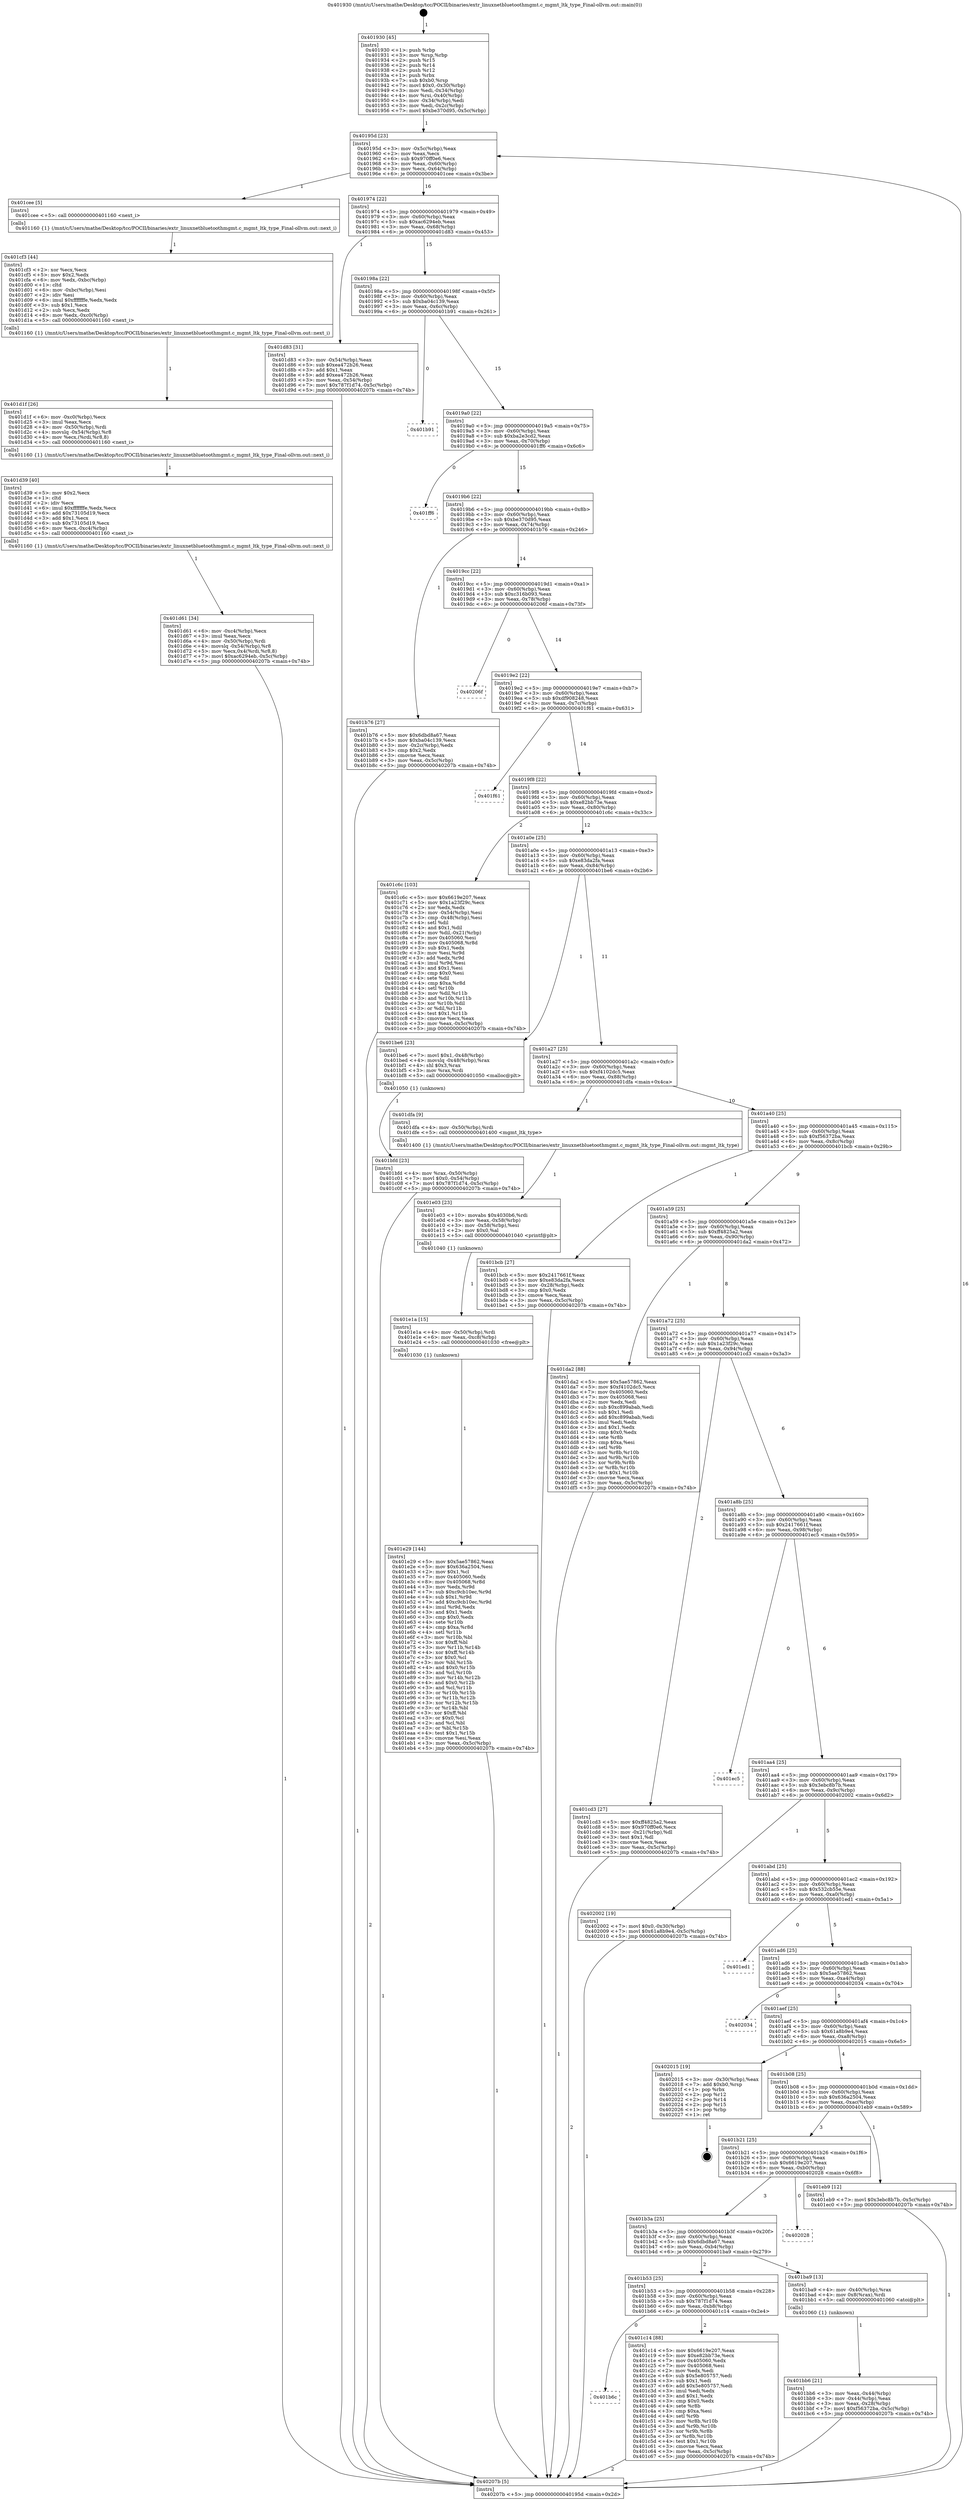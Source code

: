digraph "0x401930" {
  label = "0x401930 (/mnt/c/Users/mathe/Desktop/tcc/POCII/binaries/extr_linuxnetbluetoothmgmt.c_mgmt_ltk_type_Final-ollvm.out::main(0))"
  labelloc = "t"
  node[shape=record]

  Entry [label="",width=0.3,height=0.3,shape=circle,fillcolor=black,style=filled]
  "0x40195d" [label="{
     0x40195d [23]\l
     | [instrs]\l
     &nbsp;&nbsp;0x40195d \<+3\>: mov -0x5c(%rbp),%eax\l
     &nbsp;&nbsp;0x401960 \<+2\>: mov %eax,%ecx\l
     &nbsp;&nbsp;0x401962 \<+6\>: sub $0x970ff0e6,%ecx\l
     &nbsp;&nbsp;0x401968 \<+3\>: mov %eax,-0x60(%rbp)\l
     &nbsp;&nbsp;0x40196b \<+3\>: mov %ecx,-0x64(%rbp)\l
     &nbsp;&nbsp;0x40196e \<+6\>: je 0000000000401cee \<main+0x3be\>\l
  }"]
  "0x401cee" [label="{
     0x401cee [5]\l
     | [instrs]\l
     &nbsp;&nbsp;0x401cee \<+5\>: call 0000000000401160 \<next_i\>\l
     | [calls]\l
     &nbsp;&nbsp;0x401160 \{1\} (/mnt/c/Users/mathe/Desktop/tcc/POCII/binaries/extr_linuxnetbluetoothmgmt.c_mgmt_ltk_type_Final-ollvm.out::next_i)\l
  }"]
  "0x401974" [label="{
     0x401974 [22]\l
     | [instrs]\l
     &nbsp;&nbsp;0x401974 \<+5\>: jmp 0000000000401979 \<main+0x49\>\l
     &nbsp;&nbsp;0x401979 \<+3\>: mov -0x60(%rbp),%eax\l
     &nbsp;&nbsp;0x40197c \<+5\>: sub $0xac6294eb,%eax\l
     &nbsp;&nbsp;0x401981 \<+3\>: mov %eax,-0x68(%rbp)\l
     &nbsp;&nbsp;0x401984 \<+6\>: je 0000000000401d83 \<main+0x453\>\l
  }"]
  Exit [label="",width=0.3,height=0.3,shape=circle,fillcolor=black,style=filled,peripheries=2]
  "0x401d83" [label="{
     0x401d83 [31]\l
     | [instrs]\l
     &nbsp;&nbsp;0x401d83 \<+3\>: mov -0x54(%rbp),%eax\l
     &nbsp;&nbsp;0x401d86 \<+5\>: sub $0xea472b26,%eax\l
     &nbsp;&nbsp;0x401d8b \<+3\>: add $0x1,%eax\l
     &nbsp;&nbsp;0x401d8e \<+5\>: add $0xea472b26,%eax\l
     &nbsp;&nbsp;0x401d93 \<+3\>: mov %eax,-0x54(%rbp)\l
     &nbsp;&nbsp;0x401d96 \<+7\>: movl $0x787f1d74,-0x5c(%rbp)\l
     &nbsp;&nbsp;0x401d9d \<+5\>: jmp 000000000040207b \<main+0x74b\>\l
  }"]
  "0x40198a" [label="{
     0x40198a [22]\l
     | [instrs]\l
     &nbsp;&nbsp;0x40198a \<+5\>: jmp 000000000040198f \<main+0x5f\>\l
     &nbsp;&nbsp;0x40198f \<+3\>: mov -0x60(%rbp),%eax\l
     &nbsp;&nbsp;0x401992 \<+5\>: sub $0xba04c139,%eax\l
     &nbsp;&nbsp;0x401997 \<+3\>: mov %eax,-0x6c(%rbp)\l
     &nbsp;&nbsp;0x40199a \<+6\>: je 0000000000401b91 \<main+0x261\>\l
  }"]
  "0x401e29" [label="{
     0x401e29 [144]\l
     | [instrs]\l
     &nbsp;&nbsp;0x401e29 \<+5\>: mov $0x5ae57862,%eax\l
     &nbsp;&nbsp;0x401e2e \<+5\>: mov $0x636a2504,%esi\l
     &nbsp;&nbsp;0x401e33 \<+2\>: mov $0x1,%cl\l
     &nbsp;&nbsp;0x401e35 \<+7\>: mov 0x405060,%edx\l
     &nbsp;&nbsp;0x401e3c \<+8\>: mov 0x405068,%r8d\l
     &nbsp;&nbsp;0x401e44 \<+3\>: mov %edx,%r9d\l
     &nbsp;&nbsp;0x401e47 \<+7\>: sub $0xc9cb10ec,%r9d\l
     &nbsp;&nbsp;0x401e4e \<+4\>: sub $0x1,%r9d\l
     &nbsp;&nbsp;0x401e52 \<+7\>: add $0xc9cb10ec,%r9d\l
     &nbsp;&nbsp;0x401e59 \<+4\>: imul %r9d,%edx\l
     &nbsp;&nbsp;0x401e5d \<+3\>: and $0x1,%edx\l
     &nbsp;&nbsp;0x401e60 \<+3\>: cmp $0x0,%edx\l
     &nbsp;&nbsp;0x401e63 \<+4\>: sete %r10b\l
     &nbsp;&nbsp;0x401e67 \<+4\>: cmp $0xa,%r8d\l
     &nbsp;&nbsp;0x401e6b \<+4\>: setl %r11b\l
     &nbsp;&nbsp;0x401e6f \<+3\>: mov %r10b,%bl\l
     &nbsp;&nbsp;0x401e72 \<+3\>: xor $0xff,%bl\l
     &nbsp;&nbsp;0x401e75 \<+3\>: mov %r11b,%r14b\l
     &nbsp;&nbsp;0x401e78 \<+4\>: xor $0xff,%r14b\l
     &nbsp;&nbsp;0x401e7c \<+3\>: xor $0x0,%cl\l
     &nbsp;&nbsp;0x401e7f \<+3\>: mov %bl,%r15b\l
     &nbsp;&nbsp;0x401e82 \<+4\>: and $0x0,%r15b\l
     &nbsp;&nbsp;0x401e86 \<+3\>: and %cl,%r10b\l
     &nbsp;&nbsp;0x401e89 \<+3\>: mov %r14b,%r12b\l
     &nbsp;&nbsp;0x401e8c \<+4\>: and $0x0,%r12b\l
     &nbsp;&nbsp;0x401e90 \<+3\>: and %cl,%r11b\l
     &nbsp;&nbsp;0x401e93 \<+3\>: or %r10b,%r15b\l
     &nbsp;&nbsp;0x401e96 \<+3\>: or %r11b,%r12b\l
     &nbsp;&nbsp;0x401e99 \<+3\>: xor %r12b,%r15b\l
     &nbsp;&nbsp;0x401e9c \<+3\>: or %r14b,%bl\l
     &nbsp;&nbsp;0x401e9f \<+3\>: xor $0xff,%bl\l
     &nbsp;&nbsp;0x401ea2 \<+3\>: or $0x0,%cl\l
     &nbsp;&nbsp;0x401ea5 \<+2\>: and %cl,%bl\l
     &nbsp;&nbsp;0x401ea7 \<+3\>: or %bl,%r15b\l
     &nbsp;&nbsp;0x401eaa \<+4\>: test $0x1,%r15b\l
     &nbsp;&nbsp;0x401eae \<+3\>: cmovne %esi,%eax\l
     &nbsp;&nbsp;0x401eb1 \<+3\>: mov %eax,-0x5c(%rbp)\l
     &nbsp;&nbsp;0x401eb4 \<+5\>: jmp 000000000040207b \<main+0x74b\>\l
  }"]
  "0x401b91" [label="{
     0x401b91\l
  }", style=dashed]
  "0x4019a0" [label="{
     0x4019a0 [22]\l
     | [instrs]\l
     &nbsp;&nbsp;0x4019a0 \<+5\>: jmp 00000000004019a5 \<main+0x75\>\l
     &nbsp;&nbsp;0x4019a5 \<+3\>: mov -0x60(%rbp),%eax\l
     &nbsp;&nbsp;0x4019a8 \<+5\>: sub $0xba2e3cd2,%eax\l
     &nbsp;&nbsp;0x4019ad \<+3\>: mov %eax,-0x70(%rbp)\l
     &nbsp;&nbsp;0x4019b0 \<+6\>: je 0000000000401ff6 \<main+0x6c6\>\l
  }"]
  "0x401e1a" [label="{
     0x401e1a [15]\l
     | [instrs]\l
     &nbsp;&nbsp;0x401e1a \<+4\>: mov -0x50(%rbp),%rdi\l
     &nbsp;&nbsp;0x401e1e \<+6\>: mov %eax,-0xc8(%rbp)\l
     &nbsp;&nbsp;0x401e24 \<+5\>: call 0000000000401030 \<free@plt\>\l
     | [calls]\l
     &nbsp;&nbsp;0x401030 \{1\} (unknown)\l
  }"]
  "0x401ff6" [label="{
     0x401ff6\l
  }", style=dashed]
  "0x4019b6" [label="{
     0x4019b6 [22]\l
     | [instrs]\l
     &nbsp;&nbsp;0x4019b6 \<+5\>: jmp 00000000004019bb \<main+0x8b\>\l
     &nbsp;&nbsp;0x4019bb \<+3\>: mov -0x60(%rbp),%eax\l
     &nbsp;&nbsp;0x4019be \<+5\>: sub $0xbe370d95,%eax\l
     &nbsp;&nbsp;0x4019c3 \<+3\>: mov %eax,-0x74(%rbp)\l
     &nbsp;&nbsp;0x4019c6 \<+6\>: je 0000000000401b76 \<main+0x246\>\l
  }"]
  "0x401e03" [label="{
     0x401e03 [23]\l
     | [instrs]\l
     &nbsp;&nbsp;0x401e03 \<+10\>: movabs $0x4030b6,%rdi\l
     &nbsp;&nbsp;0x401e0d \<+3\>: mov %eax,-0x58(%rbp)\l
     &nbsp;&nbsp;0x401e10 \<+3\>: mov -0x58(%rbp),%esi\l
     &nbsp;&nbsp;0x401e13 \<+2\>: mov $0x0,%al\l
     &nbsp;&nbsp;0x401e15 \<+5\>: call 0000000000401040 \<printf@plt\>\l
     | [calls]\l
     &nbsp;&nbsp;0x401040 \{1\} (unknown)\l
  }"]
  "0x401b76" [label="{
     0x401b76 [27]\l
     | [instrs]\l
     &nbsp;&nbsp;0x401b76 \<+5\>: mov $0x6dbd8a67,%eax\l
     &nbsp;&nbsp;0x401b7b \<+5\>: mov $0xba04c139,%ecx\l
     &nbsp;&nbsp;0x401b80 \<+3\>: mov -0x2c(%rbp),%edx\l
     &nbsp;&nbsp;0x401b83 \<+3\>: cmp $0x2,%edx\l
     &nbsp;&nbsp;0x401b86 \<+3\>: cmovne %ecx,%eax\l
     &nbsp;&nbsp;0x401b89 \<+3\>: mov %eax,-0x5c(%rbp)\l
     &nbsp;&nbsp;0x401b8c \<+5\>: jmp 000000000040207b \<main+0x74b\>\l
  }"]
  "0x4019cc" [label="{
     0x4019cc [22]\l
     | [instrs]\l
     &nbsp;&nbsp;0x4019cc \<+5\>: jmp 00000000004019d1 \<main+0xa1\>\l
     &nbsp;&nbsp;0x4019d1 \<+3\>: mov -0x60(%rbp),%eax\l
     &nbsp;&nbsp;0x4019d4 \<+5\>: sub $0xc316b093,%eax\l
     &nbsp;&nbsp;0x4019d9 \<+3\>: mov %eax,-0x78(%rbp)\l
     &nbsp;&nbsp;0x4019dc \<+6\>: je 000000000040206f \<main+0x73f\>\l
  }"]
  "0x40207b" [label="{
     0x40207b [5]\l
     | [instrs]\l
     &nbsp;&nbsp;0x40207b \<+5\>: jmp 000000000040195d \<main+0x2d\>\l
  }"]
  "0x401930" [label="{
     0x401930 [45]\l
     | [instrs]\l
     &nbsp;&nbsp;0x401930 \<+1\>: push %rbp\l
     &nbsp;&nbsp;0x401931 \<+3\>: mov %rsp,%rbp\l
     &nbsp;&nbsp;0x401934 \<+2\>: push %r15\l
     &nbsp;&nbsp;0x401936 \<+2\>: push %r14\l
     &nbsp;&nbsp;0x401938 \<+2\>: push %r12\l
     &nbsp;&nbsp;0x40193a \<+1\>: push %rbx\l
     &nbsp;&nbsp;0x40193b \<+7\>: sub $0xb0,%rsp\l
     &nbsp;&nbsp;0x401942 \<+7\>: movl $0x0,-0x30(%rbp)\l
     &nbsp;&nbsp;0x401949 \<+3\>: mov %edi,-0x34(%rbp)\l
     &nbsp;&nbsp;0x40194c \<+4\>: mov %rsi,-0x40(%rbp)\l
     &nbsp;&nbsp;0x401950 \<+3\>: mov -0x34(%rbp),%edi\l
     &nbsp;&nbsp;0x401953 \<+3\>: mov %edi,-0x2c(%rbp)\l
     &nbsp;&nbsp;0x401956 \<+7\>: movl $0xbe370d95,-0x5c(%rbp)\l
  }"]
  "0x401d61" [label="{
     0x401d61 [34]\l
     | [instrs]\l
     &nbsp;&nbsp;0x401d61 \<+6\>: mov -0xc4(%rbp),%ecx\l
     &nbsp;&nbsp;0x401d67 \<+3\>: imul %eax,%ecx\l
     &nbsp;&nbsp;0x401d6a \<+4\>: mov -0x50(%rbp),%rdi\l
     &nbsp;&nbsp;0x401d6e \<+4\>: movslq -0x54(%rbp),%r8\l
     &nbsp;&nbsp;0x401d72 \<+5\>: mov %ecx,0x4(%rdi,%r8,8)\l
     &nbsp;&nbsp;0x401d77 \<+7\>: movl $0xac6294eb,-0x5c(%rbp)\l
     &nbsp;&nbsp;0x401d7e \<+5\>: jmp 000000000040207b \<main+0x74b\>\l
  }"]
  "0x40206f" [label="{
     0x40206f\l
  }", style=dashed]
  "0x4019e2" [label="{
     0x4019e2 [22]\l
     | [instrs]\l
     &nbsp;&nbsp;0x4019e2 \<+5\>: jmp 00000000004019e7 \<main+0xb7\>\l
     &nbsp;&nbsp;0x4019e7 \<+3\>: mov -0x60(%rbp),%eax\l
     &nbsp;&nbsp;0x4019ea \<+5\>: sub $0xdf908248,%eax\l
     &nbsp;&nbsp;0x4019ef \<+3\>: mov %eax,-0x7c(%rbp)\l
     &nbsp;&nbsp;0x4019f2 \<+6\>: je 0000000000401f61 \<main+0x631\>\l
  }"]
  "0x401d39" [label="{
     0x401d39 [40]\l
     | [instrs]\l
     &nbsp;&nbsp;0x401d39 \<+5\>: mov $0x2,%ecx\l
     &nbsp;&nbsp;0x401d3e \<+1\>: cltd\l
     &nbsp;&nbsp;0x401d3f \<+2\>: idiv %ecx\l
     &nbsp;&nbsp;0x401d41 \<+6\>: imul $0xfffffffe,%edx,%ecx\l
     &nbsp;&nbsp;0x401d47 \<+6\>: add $0x73105d19,%ecx\l
     &nbsp;&nbsp;0x401d4d \<+3\>: add $0x1,%ecx\l
     &nbsp;&nbsp;0x401d50 \<+6\>: sub $0x73105d19,%ecx\l
     &nbsp;&nbsp;0x401d56 \<+6\>: mov %ecx,-0xc4(%rbp)\l
     &nbsp;&nbsp;0x401d5c \<+5\>: call 0000000000401160 \<next_i\>\l
     | [calls]\l
     &nbsp;&nbsp;0x401160 \{1\} (/mnt/c/Users/mathe/Desktop/tcc/POCII/binaries/extr_linuxnetbluetoothmgmt.c_mgmt_ltk_type_Final-ollvm.out::next_i)\l
  }"]
  "0x401f61" [label="{
     0x401f61\l
  }", style=dashed]
  "0x4019f8" [label="{
     0x4019f8 [22]\l
     | [instrs]\l
     &nbsp;&nbsp;0x4019f8 \<+5\>: jmp 00000000004019fd \<main+0xcd\>\l
     &nbsp;&nbsp;0x4019fd \<+3\>: mov -0x60(%rbp),%eax\l
     &nbsp;&nbsp;0x401a00 \<+5\>: sub $0xe82bb73e,%eax\l
     &nbsp;&nbsp;0x401a05 \<+3\>: mov %eax,-0x80(%rbp)\l
     &nbsp;&nbsp;0x401a08 \<+6\>: je 0000000000401c6c \<main+0x33c\>\l
  }"]
  "0x401d1f" [label="{
     0x401d1f [26]\l
     | [instrs]\l
     &nbsp;&nbsp;0x401d1f \<+6\>: mov -0xc0(%rbp),%ecx\l
     &nbsp;&nbsp;0x401d25 \<+3\>: imul %eax,%ecx\l
     &nbsp;&nbsp;0x401d28 \<+4\>: mov -0x50(%rbp),%rdi\l
     &nbsp;&nbsp;0x401d2c \<+4\>: movslq -0x54(%rbp),%r8\l
     &nbsp;&nbsp;0x401d30 \<+4\>: mov %ecx,(%rdi,%r8,8)\l
     &nbsp;&nbsp;0x401d34 \<+5\>: call 0000000000401160 \<next_i\>\l
     | [calls]\l
     &nbsp;&nbsp;0x401160 \{1\} (/mnt/c/Users/mathe/Desktop/tcc/POCII/binaries/extr_linuxnetbluetoothmgmt.c_mgmt_ltk_type_Final-ollvm.out::next_i)\l
  }"]
  "0x401c6c" [label="{
     0x401c6c [103]\l
     | [instrs]\l
     &nbsp;&nbsp;0x401c6c \<+5\>: mov $0x6619e207,%eax\l
     &nbsp;&nbsp;0x401c71 \<+5\>: mov $0x1a23f29c,%ecx\l
     &nbsp;&nbsp;0x401c76 \<+2\>: xor %edx,%edx\l
     &nbsp;&nbsp;0x401c78 \<+3\>: mov -0x54(%rbp),%esi\l
     &nbsp;&nbsp;0x401c7b \<+3\>: cmp -0x48(%rbp),%esi\l
     &nbsp;&nbsp;0x401c7e \<+4\>: setl %dil\l
     &nbsp;&nbsp;0x401c82 \<+4\>: and $0x1,%dil\l
     &nbsp;&nbsp;0x401c86 \<+4\>: mov %dil,-0x21(%rbp)\l
     &nbsp;&nbsp;0x401c8a \<+7\>: mov 0x405060,%esi\l
     &nbsp;&nbsp;0x401c91 \<+8\>: mov 0x405068,%r8d\l
     &nbsp;&nbsp;0x401c99 \<+3\>: sub $0x1,%edx\l
     &nbsp;&nbsp;0x401c9c \<+3\>: mov %esi,%r9d\l
     &nbsp;&nbsp;0x401c9f \<+3\>: add %edx,%r9d\l
     &nbsp;&nbsp;0x401ca2 \<+4\>: imul %r9d,%esi\l
     &nbsp;&nbsp;0x401ca6 \<+3\>: and $0x1,%esi\l
     &nbsp;&nbsp;0x401ca9 \<+3\>: cmp $0x0,%esi\l
     &nbsp;&nbsp;0x401cac \<+4\>: sete %dil\l
     &nbsp;&nbsp;0x401cb0 \<+4\>: cmp $0xa,%r8d\l
     &nbsp;&nbsp;0x401cb4 \<+4\>: setl %r10b\l
     &nbsp;&nbsp;0x401cb8 \<+3\>: mov %dil,%r11b\l
     &nbsp;&nbsp;0x401cbb \<+3\>: and %r10b,%r11b\l
     &nbsp;&nbsp;0x401cbe \<+3\>: xor %r10b,%dil\l
     &nbsp;&nbsp;0x401cc1 \<+3\>: or %dil,%r11b\l
     &nbsp;&nbsp;0x401cc4 \<+4\>: test $0x1,%r11b\l
     &nbsp;&nbsp;0x401cc8 \<+3\>: cmovne %ecx,%eax\l
     &nbsp;&nbsp;0x401ccb \<+3\>: mov %eax,-0x5c(%rbp)\l
     &nbsp;&nbsp;0x401cce \<+5\>: jmp 000000000040207b \<main+0x74b\>\l
  }"]
  "0x401a0e" [label="{
     0x401a0e [25]\l
     | [instrs]\l
     &nbsp;&nbsp;0x401a0e \<+5\>: jmp 0000000000401a13 \<main+0xe3\>\l
     &nbsp;&nbsp;0x401a13 \<+3\>: mov -0x60(%rbp),%eax\l
     &nbsp;&nbsp;0x401a16 \<+5\>: sub $0xe83da2fa,%eax\l
     &nbsp;&nbsp;0x401a1b \<+6\>: mov %eax,-0x84(%rbp)\l
     &nbsp;&nbsp;0x401a21 \<+6\>: je 0000000000401be6 \<main+0x2b6\>\l
  }"]
  "0x401cf3" [label="{
     0x401cf3 [44]\l
     | [instrs]\l
     &nbsp;&nbsp;0x401cf3 \<+2\>: xor %ecx,%ecx\l
     &nbsp;&nbsp;0x401cf5 \<+5\>: mov $0x2,%edx\l
     &nbsp;&nbsp;0x401cfa \<+6\>: mov %edx,-0xbc(%rbp)\l
     &nbsp;&nbsp;0x401d00 \<+1\>: cltd\l
     &nbsp;&nbsp;0x401d01 \<+6\>: mov -0xbc(%rbp),%esi\l
     &nbsp;&nbsp;0x401d07 \<+2\>: idiv %esi\l
     &nbsp;&nbsp;0x401d09 \<+6\>: imul $0xfffffffe,%edx,%edx\l
     &nbsp;&nbsp;0x401d0f \<+3\>: sub $0x1,%ecx\l
     &nbsp;&nbsp;0x401d12 \<+2\>: sub %ecx,%edx\l
     &nbsp;&nbsp;0x401d14 \<+6\>: mov %edx,-0xc0(%rbp)\l
     &nbsp;&nbsp;0x401d1a \<+5\>: call 0000000000401160 \<next_i\>\l
     | [calls]\l
     &nbsp;&nbsp;0x401160 \{1\} (/mnt/c/Users/mathe/Desktop/tcc/POCII/binaries/extr_linuxnetbluetoothmgmt.c_mgmt_ltk_type_Final-ollvm.out::next_i)\l
  }"]
  "0x401be6" [label="{
     0x401be6 [23]\l
     | [instrs]\l
     &nbsp;&nbsp;0x401be6 \<+7\>: movl $0x1,-0x48(%rbp)\l
     &nbsp;&nbsp;0x401bed \<+4\>: movslq -0x48(%rbp),%rax\l
     &nbsp;&nbsp;0x401bf1 \<+4\>: shl $0x3,%rax\l
     &nbsp;&nbsp;0x401bf5 \<+3\>: mov %rax,%rdi\l
     &nbsp;&nbsp;0x401bf8 \<+5\>: call 0000000000401050 \<malloc@plt\>\l
     | [calls]\l
     &nbsp;&nbsp;0x401050 \{1\} (unknown)\l
  }"]
  "0x401a27" [label="{
     0x401a27 [25]\l
     | [instrs]\l
     &nbsp;&nbsp;0x401a27 \<+5\>: jmp 0000000000401a2c \<main+0xfc\>\l
     &nbsp;&nbsp;0x401a2c \<+3\>: mov -0x60(%rbp),%eax\l
     &nbsp;&nbsp;0x401a2f \<+5\>: sub $0xf4102dc5,%eax\l
     &nbsp;&nbsp;0x401a34 \<+6\>: mov %eax,-0x88(%rbp)\l
     &nbsp;&nbsp;0x401a3a \<+6\>: je 0000000000401dfa \<main+0x4ca\>\l
  }"]
  "0x401b6c" [label="{
     0x401b6c\l
  }", style=dashed]
  "0x401dfa" [label="{
     0x401dfa [9]\l
     | [instrs]\l
     &nbsp;&nbsp;0x401dfa \<+4\>: mov -0x50(%rbp),%rdi\l
     &nbsp;&nbsp;0x401dfe \<+5\>: call 0000000000401400 \<mgmt_ltk_type\>\l
     | [calls]\l
     &nbsp;&nbsp;0x401400 \{1\} (/mnt/c/Users/mathe/Desktop/tcc/POCII/binaries/extr_linuxnetbluetoothmgmt.c_mgmt_ltk_type_Final-ollvm.out::mgmt_ltk_type)\l
  }"]
  "0x401a40" [label="{
     0x401a40 [25]\l
     | [instrs]\l
     &nbsp;&nbsp;0x401a40 \<+5\>: jmp 0000000000401a45 \<main+0x115\>\l
     &nbsp;&nbsp;0x401a45 \<+3\>: mov -0x60(%rbp),%eax\l
     &nbsp;&nbsp;0x401a48 \<+5\>: sub $0xf56372ba,%eax\l
     &nbsp;&nbsp;0x401a4d \<+6\>: mov %eax,-0x8c(%rbp)\l
     &nbsp;&nbsp;0x401a53 \<+6\>: je 0000000000401bcb \<main+0x29b\>\l
  }"]
  "0x401c14" [label="{
     0x401c14 [88]\l
     | [instrs]\l
     &nbsp;&nbsp;0x401c14 \<+5\>: mov $0x6619e207,%eax\l
     &nbsp;&nbsp;0x401c19 \<+5\>: mov $0xe82bb73e,%ecx\l
     &nbsp;&nbsp;0x401c1e \<+7\>: mov 0x405060,%edx\l
     &nbsp;&nbsp;0x401c25 \<+7\>: mov 0x405068,%esi\l
     &nbsp;&nbsp;0x401c2c \<+2\>: mov %edx,%edi\l
     &nbsp;&nbsp;0x401c2e \<+6\>: sub $0x5e805757,%edi\l
     &nbsp;&nbsp;0x401c34 \<+3\>: sub $0x1,%edi\l
     &nbsp;&nbsp;0x401c37 \<+6\>: add $0x5e805757,%edi\l
     &nbsp;&nbsp;0x401c3d \<+3\>: imul %edi,%edx\l
     &nbsp;&nbsp;0x401c40 \<+3\>: and $0x1,%edx\l
     &nbsp;&nbsp;0x401c43 \<+3\>: cmp $0x0,%edx\l
     &nbsp;&nbsp;0x401c46 \<+4\>: sete %r8b\l
     &nbsp;&nbsp;0x401c4a \<+3\>: cmp $0xa,%esi\l
     &nbsp;&nbsp;0x401c4d \<+4\>: setl %r9b\l
     &nbsp;&nbsp;0x401c51 \<+3\>: mov %r8b,%r10b\l
     &nbsp;&nbsp;0x401c54 \<+3\>: and %r9b,%r10b\l
     &nbsp;&nbsp;0x401c57 \<+3\>: xor %r9b,%r8b\l
     &nbsp;&nbsp;0x401c5a \<+3\>: or %r8b,%r10b\l
     &nbsp;&nbsp;0x401c5d \<+4\>: test $0x1,%r10b\l
     &nbsp;&nbsp;0x401c61 \<+3\>: cmovne %ecx,%eax\l
     &nbsp;&nbsp;0x401c64 \<+3\>: mov %eax,-0x5c(%rbp)\l
     &nbsp;&nbsp;0x401c67 \<+5\>: jmp 000000000040207b \<main+0x74b\>\l
  }"]
  "0x401bcb" [label="{
     0x401bcb [27]\l
     | [instrs]\l
     &nbsp;&nbsp;0x401bcb \<+5\>: mov $0x2417661f,%eax\l
     &nbsp;&nbsp;0x401bd0 \<+5\>: mov $0xe83da2fa,%ecx\l
     &nbsp;&nbsp;0x401bd5 \<+3\>: mov -0x28(%rbp),%edx\l
     &nbsp;&nbsp;0x401bd8 \<+3\>: cmp $0x0,%edx\l
     &nbsp;&nbsp;0x401bdb \<+3\>: cmove %ecx,%eax\l
     &nbsp;&nbsp;0x401bde \<+3\>: mov %eax,-0x5c(%rbp)\l
     &nbsp;&nbsp;0x401be1 \<+5\>: jmp 000000000040207b \<main+0x74b\>\l
  }"]
  "0x401a59" [label="{
     0x401a59 [25]\l
     | [instrs]\l
     &nbsp;&nbsp;0x401a59 \<+5\>: jmp 0000000000401a5e \<main+0x12e\>\l
     &nbsp;&nbsp;0x401a5e \<+3\>: mov -0x60(%rbp),%eax\l
     &nbsp;&nbsp;0x401a61 \<+5\>: sub $0xff4825a2,%eax\l
     &nbsp;&nbsp;0x401a66 \<+6\>: mov %eax,-0x90(%rbp)\l
     &nbsp;&nbsp;0x401a6c \<+6\>: je 0000000000401da2 \<main+0x472\>\l
  }"]
  "0x401bfd" [label="{
     0x401bfd [23]\l
     | [instrs]\l
     &nbsp;&nbsp;0x401bfd \<+4\>: mov %rax,-0x50(%rbp)\l
     &nbsp;&nbsp;0x401c01 \<+7\>: movl $0x0,-0x54(%rbp)\l
     &nbsp;&nbsp;0x401c08 \<+7\>: movl $0x787f1d74,-0x5c(%rbp)\l
     &nbsp;&nbsp;0x401c0f \<+5\>: jmp 000000000040207b \<main+0x74b\>\l
  }"]
  "0x401da2" [label="{
     0x401da2 [88]\l
     | [instrs]\l
     &nbsp;&nbsp;0x401da2 \<+5\>: mov $0x5ae57862,%eax\l
     &nbsp;&nbsp;0x401da7 \<+5\>: mov $0xf4102dc5,%ecx\l
     &nbsp;&nbsp;0x401dac \<+7\>: mov 0x405060,%edx\l
     &nbsp;&nbsp;0x401db3 \<+7\>: mov 0x405068,%esi\l
     &nbsp;&nbsp;0x401dba \<+2\>: mov %edx,%edi\l
     &nbsp;&nbsp;0x401dbc \<+6\>: sub $0xc899abab,%edi\l
     &nbsp;&nbsp;0x401dc2 \<+3\>: sub $0x1,%edi\l
     &nbsp;&nbsp;0x401dc5 \<+6\>: add $0xc899abab,%edi\l
     &nbsp;&nbsp;0x401dcb \<+3\>: imul %edi,%edx\l
     &nbsp;&nbsp;0x401dce \<+3\>: and $0x1,%edx\l
     &nbsp;&nbsp;0x401dd1 \<+3\>: cmp $0x0,%edx\l
     &nbsp;&nbsp;0x401dd4 \<+4\>: sete %r8b\l
     &nbsp;&nbsp;0x401dd8 \<+3\>: cmp $0xa,%esi\l
     &nbsp;&nbsp;0x401ddb \<+4\>: setl %r9b\l
     &nbsp;&nbsp;0x401ddf \<+3\>: mov %r8b,%r10b\l
     &nbsp;&nbsp;0x401de2 \<+3\>: and %r9b,%r10b\l
     &nbsp;&nbsp;0x401de5 \<+3\>: xor %r9b,%r8b\l
     &nbsp;&nbsp;0x401de8 \<+3\>: or %r8b,%r10b\l
     &nbsp;&nbsp;0x401deb \<+4\>: test $0x1,%r10b\l
     &nbsp;&nbsp;0x401def \<+3\>: cmovne %ecx,%eax\l
     &nbsp;&nbsp;0x401df2 \<+3\>: mov %eax,-0x5c(%rbp)\l
     &nbsp;&nbsp;0x401df5 \<+5\>: jmp 000000000040207b \<main+0x74b\>\l
  }"]
  "0x401a72" [label="{
     0x401a72 [25]\l
     | [instrs]\l
     &nbsp;&nbsp;0x401a72 \<+5\>: jmp 0000000000401a77 \<main+0x147\>\l
     &nbsp;&nbsp;0x401a77 \<+3\>: mov -0x60(%rbp),%eax\l
     &nbsp;&nbsp;0x401a7a \<+5\>: sub $0x1a23f29c,%eax\l
     &nbsp;&nbsp;0x401a7f \<+6\>: mov %eax,-0x94(%rbp)\l
     &nbsp;&nbsp;0x401a85 \<+6\>: je 0000000000401cd3 \<main+0x3a3\>\l
  }"]
  "0x401bb6" [label="{
     0x401bb6 [21]\l
     | [instrs]\l
     &nbsp;&nbsp;0x401bb6 \<+3\>: mov %eax,-0x44(%rbp)\l
     &nbsp;&nbsp;0x401bb9 \<+3\>: mov -0x44(%rbp),%eax\l
     &nbsp;&nbsp;0x401bbc \<+3\>: mov %eax,-0x28(%rbp)\l
     &nbsp;&nbsp;0x401bbf \<+7\>: movl $0xf56372ba,-0x5c(%rbp)\l
     &nbsp;&nbsp;0x401bc6 \<+5\>: jmp 000000000040207b \<main+0x74b\>\l
  }"]
  "0x401cd3" [label="{
     0x401cd3 [27]\l
     | [instrs]\l
     &nbsp;&nbsp;0x401cd3 \<+5\>: mov $0xff4825a2,%eax\l
     &nbsp;&nbsp;0x401cd8 \<+5\>: mov $0x970ff0e6,%ecx\l
     &nbsp;&nbsp;0x401cdd \<+3\>: mov -0x21(%rbp),%dl\l
     &nbsp;&nbsp;0x401ce0 \<+3\>: test $0x1,%dl\l
     &nbsp;&nbsp;0x401ce3 \<+3\>: cmovne %ecx,%eax\l
     &nbsp;&nbsp;0x401ce6 \<+3\>: mov %eax,-0x5c(%rbp)\l
     &nbsp;&nbsp;0x401ce9 \<+5\>: jmp 000000000040207b \<main+0x74b\>\l
  }"]
  "0x401a8b" [label="{
     0x401a8b [25]\l
     | [instrs]\l
     &nbsp;&nbsp;0x401a8b \<+5\>: jmp 0000000000401a90 \<main+0x160\>\l
     &nbsp;&nbsp;0x401a90 \<+3\>: mov -0x60(%rbp),%eax\l
     &nbsp;&nbsp;0x401a93 \<+5\>: sub $0x2417661f,%eax\l
     &nbsp;&nbsp;0x401a98 \<+6\>: mov %eax,-0x98(%rbp)\l
     &nbsp;&nbsp;0x401a9e \<+6\>: je 0000000000401ec5 \<main+0x595\>\l
  }"]
  "0x401b53" [label="{
     0x401b53 [25]\l
     | [instrs]\l
     &nbsp;&nbsp;0x401b53 \<+5\>: jmp 0000000000401b58 \<main+0x228\>\l
     &nbsp;&nbsp;0x401b58 \<+3\>: mov -0x60(%rbp),%eax\l
     &nbsp;&nbsp;0x401b5b \<+5\>: sub $0x787f1d74,%eax\l
     &nbsp;&nbsp;0x401b60 \<+6\>: mov %eax,-0xb8(%rbp)\l
     &nbsp;&nbsp;0x401b66 \<+6\>: je 0000000000401c14 \<main+0x2e4\>\l
  }"]
  "0x401ec5" [label="{
     0x401ec5\l
  }", style=dashed]
  "0x401aa4" [label="{
     0x401aa4 [25]\l
     | [instrs]\l
     &nbsp;&nbsp;0x401aa4 \<+5\>: jmp 0000000000401aa9 \<main+0x179\>\l
     &nbsp;&nbsp;0x401aa9 \<+3\>: mov -0x60(%rbp),%eax\l
     &nbsp;&nbsp;0x401aac \<+5\>: sub $0x3ebc8b7b,%eax\l
     &nbsp;&nbsp;0x401ab1 \<+6\>: mov %eax,-0x9c(%rbp)\l
     &nbsp;&nbsp;0x401ab7 \<+6\>: je 0000000000402002 \<main+0x6d2\>\l
  }"]
  "0x401ba9" [label="{
     0x401ba9 [13]\l
     | [instrs]\l
     &nbsp;&nbsp;0x401ba9 \<+4\>: mov -0x40(%rbp),%rax\l
     &nbsp;&nbsp;0x401bad \<+4\>: mov 0x8(%rax),%rdi\l
     &nbsp;&nbsp;0x401bb1 \<+5\>: call 0000000000401060 \<atoi@plt\>\l
     | [calls]\l
     &nbsp;&nbsp;0x401060 \{1\} (unknown)\l
  }"]
  "0x402002" [label="{
     0x402002 [19]\l
     | [instrs]\l
     &nbsp;&nbsp;0x402002 \<+7\>: movl $0x0,-0x30(%rbp)\l
     &nbsp;&nbsp;0x402009 \<+7\>: movl $0x61a8b9e4,-0x5c(%rbp)\l
     &nbsp;&nbsp;0x402010 \<+5\>: jmp 000000000040207b \<main+0x74b\>\l
  }"]
  "0x401abd" [label="{
     0x401abd [25]\l
     | [instrs]\l
     &nbsp;&nbsp;0x401abd \<+5\>: jmp 0000000000401ac2 \<main+0x192\>\l
     &nbsp;&nbsp;0x401ac2 \<+3\>: mov -0x60(%rbp),%eax\l
     &nbsp;&nbsp;0x401ac5 \<+5\>: sub $0x532cb55e,%eax\l
     &nbsp;&nbsp;0x401aca \<+6\>: mov %eax,-0xa0(%rbp)\l
     &nbsp;&nbsp;0x401ad0 \<+6\>: je 0000000000401ed1 \<main+0x5a1\>\l
  }"]
  "0x401b3a" [label="{
     0x401b3a [25]\l
     | [instrs]\l
     &nbsp;&nbsp;0x401b3a \<+5\>: jmp 0000000000401b3f \<main+0x20f\>\l
     &nbsp;&nbsp;0x401b3f \<+3\>: mov -0x60(%rbp),%eax\l
     &nbsp;&nbsp;0x401b42 \<+5\>: sub $0x6dbd8a67,%eax\l
     &nbsp;&nbsp;0x401b47 \<+6\>: mov %eax,-0xb4(%rbp)\l
     &nbsp;&nbsp;0x401b4d \<+6\>: je 0000000000401ba9 \<main+0x279\>\l
  }"]
  "0x401ed1" [label="{
     0x401ed1\l
  }", style=dashed]
  "0x401ad6" [label="{
     0x401ad6 [25]\l
     | [instrs]\l
     &nbsp;&nbsp;0x401ad6 \<+5\>: jmp 0000000000401adb \<main+0x1ab\>\l
     &nbsp;&nbsp;0x401adb \<+3\>: mov -0x60(%rbp),%eax\l
     &nbsp;&nbsp;0x401ade \<+5\>: sub $0x5ae57862,%eax\l
     &nbsp;&nbsp;0x401ae3 \<+6\>: mov %eax,-0xa4(%rbp)\l
     &nbsp;&nbsp;0x401ae9 \<+6\>: je 0000000000402034 \<main+0x704\>\l
  }"]
  "0x402028" [label="{
     0x402028\l
  }", style=dashed]
  "0x402034" [label="{
     0x402034\l
  }", style=dashed]
  "0x401aef" [label="{
     0x401aef [25]\l
     | [instrs]\l
     &nbsp;&nbsp;0x401aef \<+5\>: jmp 0000000000401af4 \<main+0x1c4\>\l
     &nbsp;&nbsp;0x401af4 \<+3\>: mov -0x60(%rbp),%eax\l
     &nbsp;&nbsp;0x401af7 \<+5\>: sub $0x61a8b9e4,%eax\l
     &nbsp;&nbsp;0x401afc \<+6\>: mov %eax,-0xa8(%rbp)\l
     &nbsp;&nbsp;0x401b02 \<+6\>: je 0000000000402015 \<main+0x6e5\>\l
  }"]
  "0x401b21" [label="{
     0x401b21 [25]\l
     | [instrs]\l
     &nbsp;&nbsp;0x401b21 \<+5\>: jmp 0000000000401b26 \<main+0x1f6\>\l
     &nbsp;&nbsp;0x401b26 \<+3\>: mov -0x60(%rbp),%eax\l
     &nbsp;&nbsp;0x401b29 \<+5\>: sub $0x6619e207,%eax\l
     &nbsp;&nbsp;0x401b2e \<+6\>: mov %eax,-0xb0(%rbp)\l
     &nbsp;&nbsp;0x401b34 \<+6\>: je 0000000000402028 \<main+0x6f8\>\l
  }"]
  "0x402015" [label="{
     0x402015 [19]\l
     | [instrs]\l
     &nbsp;&nbsp;0x402015 \<+3\>: mov -0x30(%rbp),%eax\l
     &nbsp;&nbsp;0x402018 \<+7\>: add $0xb0,%rsp\l
     &nbsp;&nbsp;0x40201f \<+1\>: pop %rbx\l
     &nbsp;&nbsp;0x402020 \<+2\>: pop %r12\l
     &nbsp;&nbsp;0x402022 \<+2\>: pop %r14\l
     &nbsp;&nbsp;0x402024 \<+2\>: pop %r15\l
     &nbsp;&nbsp;0x402026 \<+1\>: pop %rbp\l
     &nbsp;&nbsp;0x402027 \<+1\>: ret\l
  }"]
  "0x401b08" [label="{
     0x401b08 [25]\l
     | [instrs]\l
     &nbsp;&nbsp;0x401b08 \<+5\>: jmp 0000000000401b0d \<main+0x1dd\>\l
     &nbsp;&nbsp;0x401b0d \<+3\>: mov -0x60(%rbp),%eax\l
     &nbsp;&nbsp;0x401b10 \<+5\>: sub $0x636a2504,%eax\l
     &nbsp;&nbsp;0x401b15 \<+6\>: mov %eax,-0xac(%rbp)\l
     &nbsp;&nbsp;0x401b1b \<+6\>: je 0000000000401eb9 \<main+0x589\>\l
  }"]
  "0x401eb9" [label="{
     0x401eb9 [12]\l
     | [instrs]\l
     &nbsp;&nbsp;0x401eb9 \<+7\>: movl $0x3ebc8b7b,-0x5c(%rbp)\l
     &nbsp;&nbsp;0x401ec0 \<+5\>: jmp 000000000040207b \<main+0x74b\>\l
  }"]
  Entry -> "0x401930" [label=" 1"]
  "0x40195d" -> "0x401cee" [label=" 1"]
  "0x40195d" -> "0x401974" [label=" 16"]
  "0x402015" -> Exit [label=" 1"]
  "0x401974" -> "0x401d83" [label=" 1"]
  "0x401974" -> "0x40198a" [label=" 15"]
  "0x402002" -> "0x40207b" [label=" 1"]
  "0x40198a" -> "0x401b91" [label=" 0"]
  "0x40198a" -> "0x4019a0" [label=" 15"]
  "0x401eb9" -> "0x40207b" [label=" 1"]
  "0x4019a0" -> "0x401ff6" [label=" 0"]
  "0x4019a0" -> "0x4019b6" [label=" 15"]
  "0x401e29" -> "0x40207b" [label=" 1"]
  "0x4019b6" -> "0x401b76" [label=" 1"]
  "0x4019b6" -> "0x4019cc" [label=" 14"]
  "0x401b76" -> "0x40207b" [label=" 1"]
  "0x401930" -> "0x40195d" [label=" 1"]
  "0x40207b" -> "0x40195d" [label=" 16"]
  "0x401e1a" -> "0x401e29" [label=" 1"]
  "0x4019cc" -> "0x40206f" [label=" 0"]
  "0x4019cc" -> "0x4019e2" [label=" 14"]
  "0x401e03" -> "0x401e1a" [label=" 1"]
  "0x4019e2" -> "0x401f61" [label=" 0"]
  "0x4019e2" -> "0x4019f8" [label=" 14"]
  "0x401dfa" -> "0x401e03" [label=" 1"]
  "0x4019f8" -> "0x401c6c" [label=" 2"]
  "0x4019f8" -> "0x401a0e" [label=" 12"]
  "0x401da2" -> "0x40207b" [label=" 1"]
  "0x401a0e" -> "0x401be6" [label=" 1"]
  "0x401a0e" -> "0x401a27" [label=" 11"]
  "0x401d83" -> "0x40207b" [label=" 1"]
  "0x401a27" -> "0x401dfa" [label=" 1"]
  "0x401a27" -> "0x401a40" [label=" 10"]
  "0x401d61" -> "0x40207b" [label=" 1"]
  "0x401a40" -> "0x401bcb" [label=" 1"]
  "0x401a40" -> "0x401a59" [label=" 9"]
  "0x401d39" -> "0x401d61" [label=" 1"]
  "0x401a59" -> "0x401da2" [label=" 1"]
  "0x401a59" -> "0x401a72" [label=" 8"]
  "0x401cf3" -> "0x401d1f" [label=" 1"]
  "0x401a72" -> "0x401cd3" [label=" 2"]
  "0x401a72" -> "0x401a8b" [label=" 6"]
  "0x401cee" -> "0x401cf3" [label=" 1"]
  "0x401a8b" -> "0x401ec5" [label=" 0"]
  "0x401a8b" -> "0x401aa4" [label=" 6"]
  "0x401cd3" -> "0x40207b" [label=" 2"]
  "0x401aa4" -> "0x402002" [label=" 1"]
  "0x401aa4" -> "0x401abd" [label=" 5"]
  "0x401c6c" -> "0x40207b" [label=" 2"]
  "0x401abd" -> "0x401ed1" [label=" 0"]
  "0x401abd" -> "0x401ad6" [label=" 5"]
  "0x401b53" -> "0x401b6c" [label=" 0"]
  "0x401ad6" -> "0x402034" [label=" 0"]
  "0x401ad6" -> "0x401aef" [label=" 5"]
  "0x401b53" -> "0x401c14" [label=" 2"]
  "0x401aef" -> "0x402015" [label=" 1"]
  "0x401aef" -> "0x401b08" [label=" 4"]
  "0x401bfd" -> "0x40207b" [label=" 1"]
  "0x401b08" -> "0x401eb9" [label=" 1"]
  "0x401b08" -> "0x401b21" [label=" 3"]
  "0x401d1f" -> "0x401d39" [label=" 1"]
  "0x401b21" -> "0x402028" [label=" 0"]
  "0x401b21" -> "0x401b3a" [label=" 3"]
  "0x401c14" -> "0x40207b" [label=" 2"]
  "0x401b3a" -> "0x401ba9" [label=" 1"]
  "0x401b3a" -> "0x401b53" [label=" 2"]
  "0x401ba9" -> "0x401bb6" [label=" 1"]
  "0x401bb6" -> "0x40207b" [label=" 1"]
  "0x401bcb" -> "0x40207b" [label=" 1"]
  "0x401be6" -> "0x401bfd" [label=" 1"]
}

